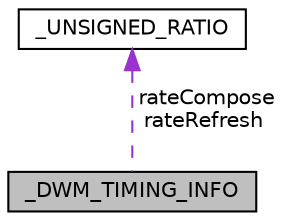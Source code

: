 digraph G
{
  edge [fontname="Helvetica",fontsize="10",labelfontname="Helvetica",labelfontsize="10"];
  node [fontname="Helvetica",fontsize="10",shape=record];
  Node1 [label="_DWM_TIMING_INFO",height=0.2,width=0.4,color="black", fillcolor="grey75", style="filled" fontcolor="black"];
  Node2 -> Node1 [dir="back",color="darkorchid3",fontsize="10",style="dashed",label=" rateCompose\nrateRefresh" ,fontname="Helvetica"];
  Node2 [label="_UNSIGNED_RATIO",height=0.2,width=0.4,color="black", fillcolor="white", style="filled",URL="$struct___u_n_s_i_g_n_e_d___r_a_t_i_o.html"];
}
